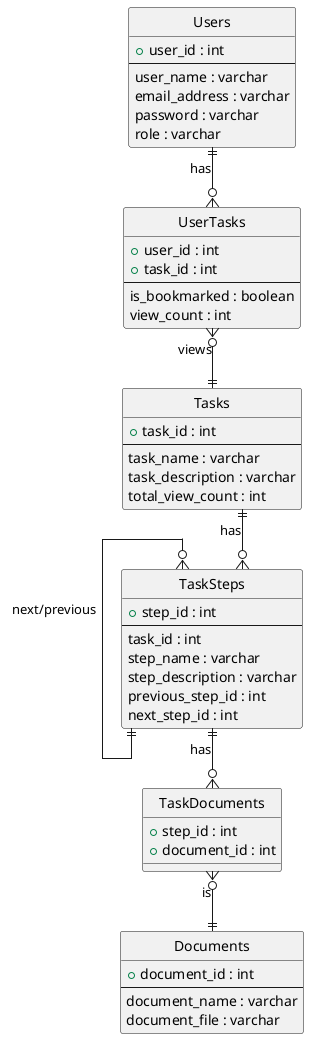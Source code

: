 @startuml ER_diagram

hide circle
skinparam linetype ortho

entity "Users" as users {
  + user_id : int
  --
  user_name : varchar
  email_address : varchar
  password : varchar
  role : varchar
}

entity "Tasks" as tasks {
  + task_id : int
  --
  task_name : varchar
  task_description : varchar
  total_view_count : int
}

entity "TaskSteps" as task_steps {
  + step_id : int
  --
  task_id : int
  step_name : varchar
  step_description : varchar
  previous_step_id : int
  next_step_id : int
}

entity "Documents" as documents {
  + document_id : int
  --
  document_name : varchar
  document_file : varchar
}

entity "TaskDocuments" as task_documents {
  + step_id : int
  + document_id : int
}

entity "UserTasks" as user_tasks {
  + user_id : int
  + task_id : int
  --
  is_bookmarked : boolean
  view_count : int
}

users ||--o{ user_tasks : has
user_tasks }o--|| tasks : views
tasks ||--o{ task_steps : has
task_steps }o--|| task_steps : next/previous
task_steps ||--o{ task_documents : has
task_documents }o--|| documents : is

@enduml
